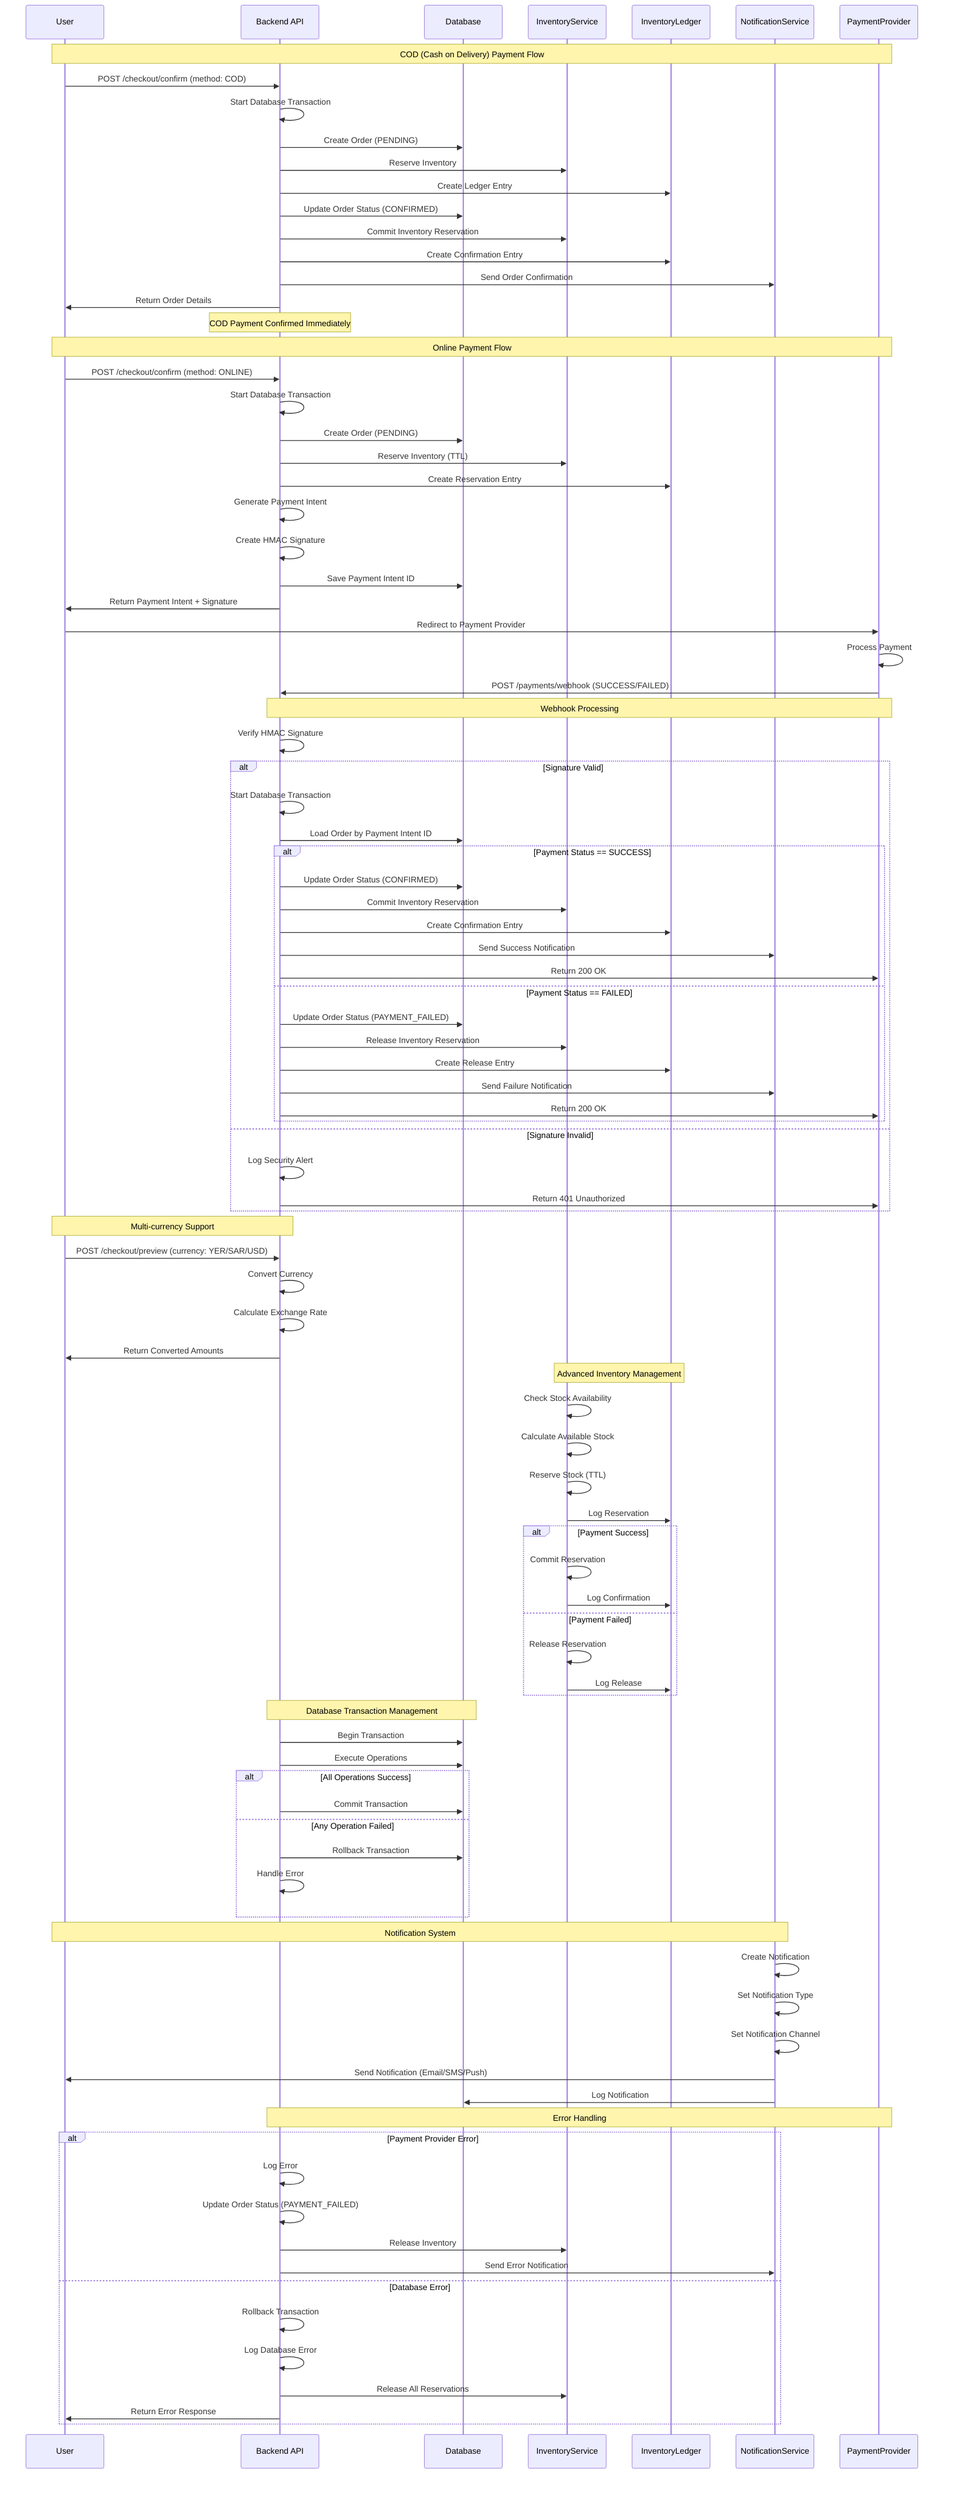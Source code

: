 %% Advanced Payment System with COD, Online Payment, and Webhook Handling
%% View at https://mermaid.live
sequenceDiagram
  participant User as User
  participant API as Backend API
  participant DB as Database
  participant INV as InventoryService
  participant LED as InventoryLedger
  participant NOTI as NotificationService
  participant Pay as PaymentProvider

  %% COD Payment Flow
  Note over User, Pay: COD (Cash on Delivery) Payment Flow
  User->>API: POST /checkout/confirm (method: COD)
  API->>API: Start Database Transaction
  API->>DB: Create Order (PENDING)
  API->>INV: Reserve Inventory
  API->>LED: Create Ledger Entry
  API->>DB: Update Order Status (CONFIRMED)
  API->>INV: Commit Inventory Reservation
  API->>LED: Create Confirmation Entry
  API->>NOTI: Send Order Confirmation
  API->>User: Return Order Details
  Note over API: COD Payment Confirmed Immediately

  %% Online Payment Flow
  Note over User, Pay: Online Payment Flow
  User->>API: POST /checkout/confirm (method: ONLINE)
  API->>API: Start Database Transaction
  API->>DB: Create Order (PENDING)
  API->>INV: Reserve Inventory (TTL)
  API->>LED: Create Reservation Entry
  API->>API: Generate Payment Intent
  API->>API: Create HMAC Signature
  API->>DB: Save Payment Intent ID
  API->>User: Return Payment Intent + Signature
  User->>Pay: Redirect to Payment Provider
  Pay->>Pay: Process Payment
  Pay->>API: POST /payments/webhook (SUCCESS/FAILED)
  
  %% Webhook Processing
  Note over Pay, API: Webhook Processing
  API->>API: Verify HMAC Signature
  alt Signature Valid
    API->>API: Start Database Transaction
    API->>DB: Load Order by Payment Intent ID
    alt Payment Status == SUCCESS
      API->>DB: Update Order Status (CONFIRMED)
      API->>INV: Commit Inventory Reservation
      API->>LED: Create Confirmation Entry
      API->>NOTI: Send Success Notification
      API->>Pay: Return 200 OK
    else Payment Status == FAILED
      API->>DB: Update Order Status (PAYMENT_FAILED)
      API->>INV: Release Inventory Reservation
      API->>LED: Create Release Entry
      API->>NOTI: Send Failure Notification
      API->>Pay: Return 200 OK
    end
  else Signature Invalid
    API->>API: Log Security Alert
    API->>Pay: Return 401 Unauthorized
  end

  %% Multi-currency Support
  Note over User, API: Multi-currency Support
  User->>API: POST /checkout/preview (currency: YER/SAR/USD)
  API->>API: Convert Currency
  API->>API: Calculate Exchange Rate
  API->>User: Return Converted Amounts

  %% Inventory Management
  Note over INV, LED: Advanced Inventory Management
  INV->>INV: Check Stock Availability
  INV->>INV: Calculate Available Stock
  INV->>INV: Reserve Stock (TTL)
  INV->>LED: Log Reservation
  alt Payment Success
    INV->>INV: Commit Reservation
    INV->>LED: Log Confirmation
  else Payment Failed
    INV->>INV: Release Reservation
    INV->>LED: Log Release
  end

  %% Database Transactions
  Note over API, DB: Database Transaction Management
  API->>DB: Begin Transaction
  API->>DB: Execute Operations
  alt All Operations Success
    API->>DB: Commit Transaction
  else Any Operation Failed
    API->>DB: Rollback Transaction
    API->>API: Handle Error
  end

  %% Notification System
  Note over NOTI, User: Notification System
  NOTI->>NOTI: Create Notification
  NOTI->>NOTI: Set Notification Type
  NOTI->>NOTI: Set Notification Channel
  NOTI->>User: Send Notification (Email/SMS/Push)
  NOTI->>DB: Log Notification

  %% Error Handling
  Note over API, Pay: Error Handling
  alt Payment Provider Error
    API->>API: Log Error
    API->>API: Update Order Status (PAYMENT_FAILED)
    API->>INV: Release Inventory
    API->>NOTI: Send Error Notification
  else Database Error
    API->>API: Rollback Transaction
    API->>API: Log Database Error
    API->>INV: Release All Reservations
    API->>User: Return Error Response
  end